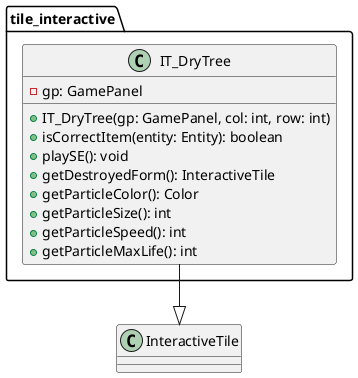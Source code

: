 @startuml IT_DryTree

package tile_interactive {
    class IT_DryTree {
        - gp: GamePanel
        
        + IT_DryTree(gp: GamePanel, col: int, row: int)
        + isCorrectItem(entity: Entity): boolean
        + playSE(): void
        + getDestroyedForm(): InteractiveTile
        + getParticleColor(): Color
        + getParticleSize(): int
        + getParticleSpeed(): int
        + getParticleMaxLife(): int
    }
}

IT_DryTree --|> InteractiveTile

@enduml
